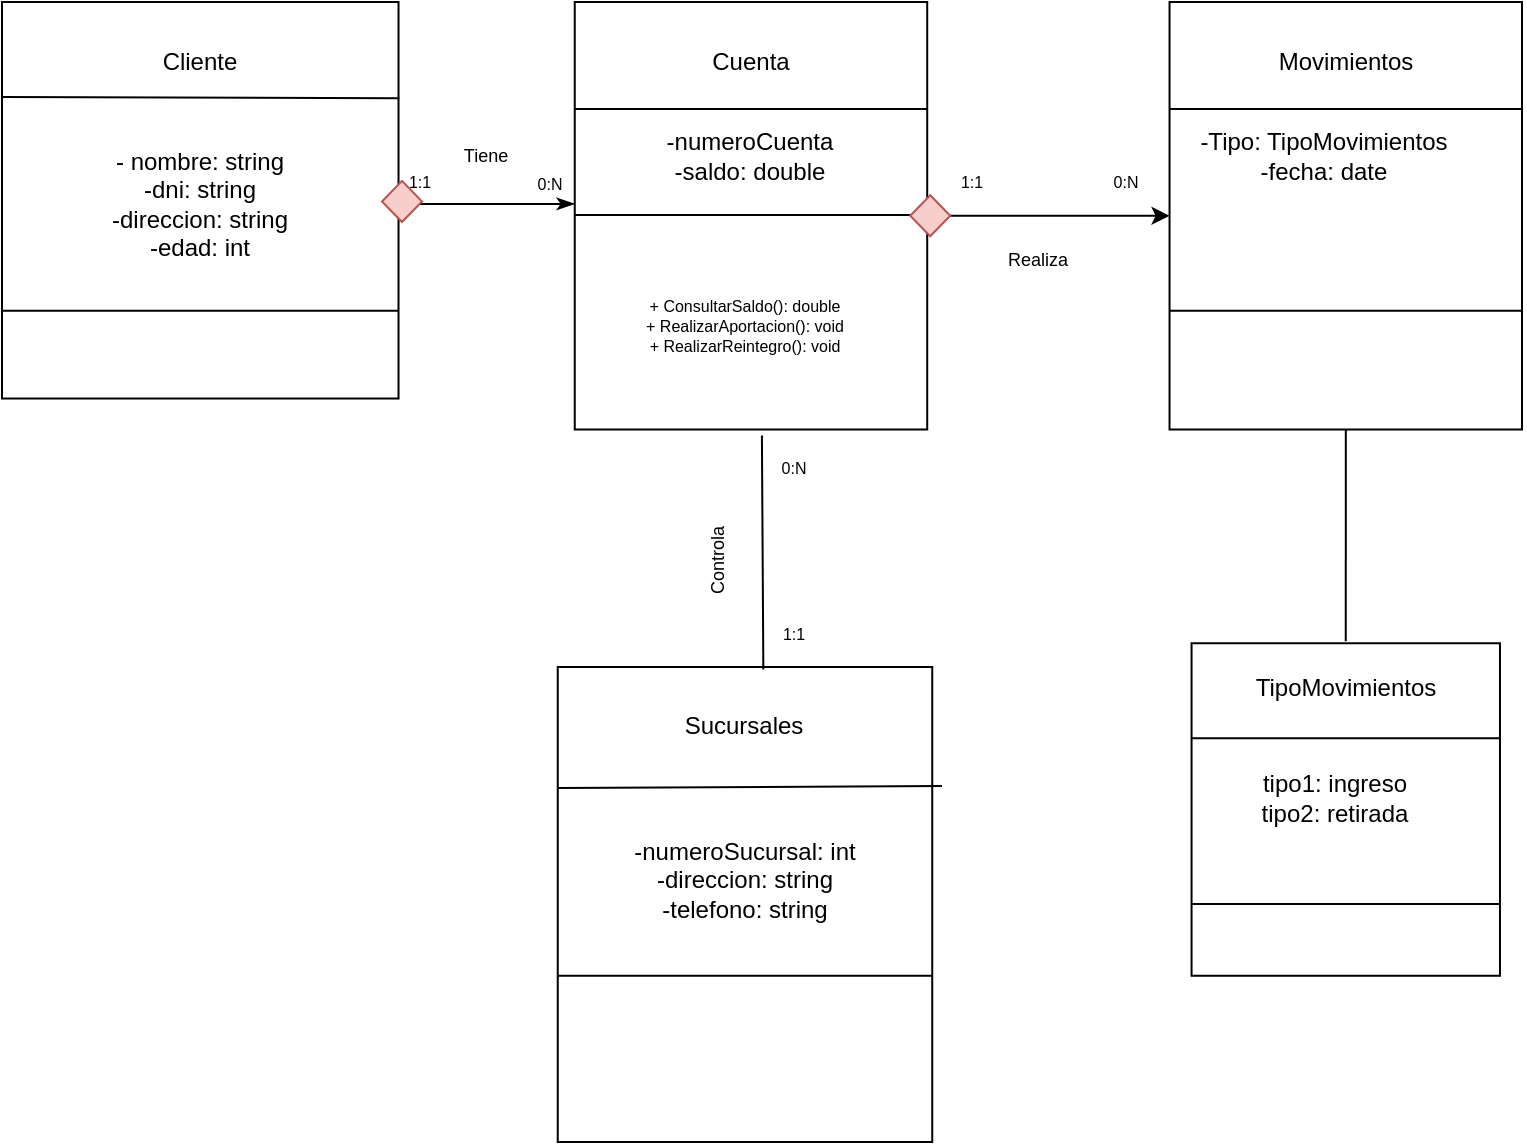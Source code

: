 <mxfile version="24.2.2" type="device">
  <diagram name="Página-1" id="WZkVkD7mHslOJt-P-u7W">
    <mxGraphModel dx="366" dy="599" grid="1" gridSize="10" guides="1" tooltips="1" connect="1" arrows="1" fold="1" page="1" pageScale="1" pageWidth="827" pageHeight="1169" math="0" shadow="0">
      <root>
        <mxCell id="0" />
        <mxCell id="1" parent="0" />
        <mxCell id="fTcaMBtTEG9GyjC68sPz-65" value="" style="group" parent="1" vertex="1" connectable="0">
          <mxGeometry x="60" y="20" width="760" height="570" as="geometry" />
        </mxCell>
        <mxCell id="fTcaMBtTEG9GyjC68sPz-26" value="" style="endArrow=classicThin;html=1;rounded=0;exitX=1;exitY=0.5;exitDx=0;exitDy=0;endFill=1;" parent="fTcaMBtTEG9GyjC68sPz-65" source="fTcaMBtTEG9GyjC68sPz-4" edge="1">
          <mxGeometry width="50" height="50" relative="1" as="geometry">
            <mxPoint x="209.275" y="237.5" as="sourcePoint" />
            <mxPoint x="286.377" y="100.938" as="targetPoint" />
            <Array as="points" />
          </mxGeometry>
        </mxCell>
        <mxCell id="fTcaMBtTEG9GyjC68sPz-5" value="" style="group" parent="fTcaMBtTEG9GyjC68sPz-65" vertex="1" connectable="0">
          <mxGeometry width="210" height="213.75" as="geometry" />
        </mxCell>
        <mxCell id="qRmiwPRbJu3eMdhFLSko-1" value="" style="whiteSpace=wrap;html=1;aspect=fixed;" parent="fTcaMBtTEG9GyjC68sPz-5" vertex="1">
          <mxGeometry width="198.261" height="198.261" as="geometry" />
        </mxCell>
        <mxCell id="fTcaMBtTEG9GyjC68sPz-1" value="" style="endArrow=none;html=1;rounded=0;exitX=0;exitY=0.333;exitDx=0;exitDy=0;exitPerimeter=0;entryX=1.002;entryY=0.336;entryDx=0;entryDy=0;entryPerimeter=0;" parent="fTcaMBtTEG9GyjC68sPz-5" edge="1">
          <mxGeometry width="50" height="50" relative="1" as="geometry">
            <mxPoint y="47.5" as="sourcePoint" />
            <mxPoint x="198.657" y="48.141" as="targetPoint" />
          </mxGeometry>
        </mxCell>
        <mxCell id="fTcaMBtTEG9GyjC68sPz-2" value="" style="endArrow=none;html=1;rounded=0;exitX=0;exitY=0.333;exitDx=0;exitDy=0;exitPerimeter=0;entryX=1.002;entryY=0.336;entryDx=0;entryDy=0;entryPerimeter=0;" parent="fTcaMBtTEG9GyjC68sPz-5" edge="1">
          <mxGeometry width="50" height="50" relative="1" as="geometry">
            <mxPoint y="154.375" as="sourcePoint" />
            <mxPoint x="198.261" y="154.375" as="targetPoint" />
          </mxGeometry>
        </mxCell>
        <mxCell id="fTcaMBtTEG9GyjC68sPz-3" value="Cliente" style="text;html=1;align=center;verticalAlign=middle;whiteSpace=wrap;rounded=0;" parent="fTcaMBtTEG9GyjC68sPz-5" vertex="1">
          <mxGeometry x="66.087" y="11.875" width="66.087" height="35.625" as="geometry" />
        </mxCell>
        <mxCell id="fTcaMBtTEG9GyjC68sPz-4" value="- nombre: string&lt;div&gt;-dni: string&lt;/div&gt;&lt;div&gt;-direccion: string&lt;/div&gt;&lt;div&gt;-edad: int&lt;/div&gt;" style="text;html=1;align=center;verticalAlign=middle;whiteSpace=wrap;rounded=0;" parent="fTcaMBtTEG9GyjC68sPz-5" vertex="1">
          <mxGeometry y="83.125" width="198.261" height="35.625" as="geometry" />
        </mxCell>
        <mxCell id="nJ3eeGPAx8a_e9oojwPn-1" value="" style="rhombus;whiteSpace=wrap;html=1;fillColor=#f8cecc;strokeColor=#b85450;" parent="fTcaMBtTEG9GyjC68sPz-5" vertex="1">
          <mxGeometry x="190" y="89.44" width="20" height="20.56" as="geometry" />
        </mxCell>
        <mxCell id="fTcaMBtTEG9GyjC68sPz-14" value="" style="rounded=0;whiteSpace=wrap;html=1;" parent="fTcaMBtTEG9GyjC68sPz-65" vertex="1">
          <mxGeometry x="277.874" y="332.5" width="187.246" height="237.5" as="geometry" />
        </mxCell>
        <mxCell id="fTcaMBtTEG9GyjC68sPz-15" value="" style="endArrow=none;html=1;rounded=0;" parent="fTcaMBtTEG9GyjC68sPz-65" edge="1">
          <mxGeometry width="50" height="50" relative="1" as="geometry">
            <mxPoint x="277.874" y="393.062" as="sourcePoint" />
            <mxPoint x="470" y="392" as="targetPoint" />
          </mxGeometry>
        </mxCell>
        <mxCell id="fTcaMBtTEG9GyjC68sPz-23" value="Sucursales" style="text;html=1;align=center;verticalAlign=middle;whiteSpace=wrap;rounded=0;" parent="fTcaMBtTEG9GyjC68sPz-65" vertex="1">
          <mxGeometry x="338.453" y="344.375" width="66.087" height="35.625" as="geometry" />
        </mxCell>
        <mxCell id="fTcaMBtTEG9GyjC68sPz-24" value="-numeroSucursal: int&lt;div&gt;-direccion: string&lt;/div&gt;&lt;div&gt;-telefono: string&lt;/div&gt;" style="text;html=1;align=center;verticalAlign=middle;whiteSpace=wrap;rounded=0;" parent="fTcaMBtTEG9GyjC68sPz-65" vertex="1">
          <mxGeometry x="289.285" y="403.75" width="164.821" height="71.25" as="geometry" />
        </mxCell>
        <mxCell id="fTcaMBtTEG9GyjC68sPz-25" value="" style="endArrow=none;html=1;rounded=0;entryX=1;entryY=0.75;entryDx=0;entryDy=0;" parent="fTcaMBtTEG9GyjC68sPz-65" edge="1">
          <mxGeometry width="50" height="50" relative="1" as="geometry">
            <mxPoint x="277.874" y="486.875" as="sourcePoint" />
            <mxPoint x="465.12" y="486.875" as="targetPoint" />
          </mxGeometry>
        </mxCell>
        <mxCell id="fTcaMBtTEG9GyjC68sPz-37" value="" style="endArrow=none;html=1;rounded=0;entryX=0.531;entryY=1.014;entryDx=0;entryDy=0;entryPerimeter=0;exitX=0.549;exitY=0.005;exitDx=0;exitDy=0;exitPerimeter=0;" parent="fTcaMBtTEG9GyjC68sPz-65" source="fTcaMBtTEG9GyjC68sPz-14" target="fTcaMBtTEG9GyjC68sPz-6" edge="1">
          <mxGeometry width="50" height="50" relative="1" as="geometry">
            <mxPoint x="341.449" y="285" as="sourcePoint" />
            <mxPoint x="396.522" y="225.625" as="targetPoint" />
          </mxGeometry>
        </mxCell>
        <mxCell id="fTcaMBtTEG9GyjC68sPz-38" value="&lt;font style=&quot;font-size: 8px;&quot;&gt;1:1&lt;/font&gt;" style="text;html=1;align=center;verticalAlign=middle;whiteSpace=wrap;rounded=0;" parent="fTcaMBtTEG9GyjC68sPz-65" vertex="1">
          <mxGeometry x="363.478" y="296.875" width="66.087" height="35.625" as="geometry" />
        </mxCell>
        <mxCell id="fTcaMBtTEG9GyjC68sPz-39" value="&lt;font style=&quot;font-size: 8px;&quot;&gt;0:N&lt;/font&gt;" style="text;html=1;align=center;verticalAlign=middle;whiteSpace=wrap;rounded=0;" parent="fTcaMBtTEG9GyjC68sPz-65" vertex="1">
          <mxGeometry x="363.478" y="213.75" width="66.087" height="35.625" as="geometry" />
        </mxCell>
        <mxCell id="fTcaMBtTEG9GyjC68sPz-6" value="" style="rounded=0;whiteSpace=wrap;html=1;" parent="fTcaMBtTEG9GyjC68sPz-65" vertex="1">
          <mxGeometry x="286.377" width="176.232" height="213.75" as="geometry" />
        </mxCell>
        <mxCell id="fTcaMBtTEG9GyjC68sPz-7" value="" style="endArrow=none;html=1;rounded=0;exitX=0;exitY=0.25;exitDx=0;exitDy=0;entryX=1;entryY=0.25;entryDx=0;entryDy=0;" parent="fTcaMBtTEG9GyjC68sPz-65" source="fTcaMBtTEG9GyjC68sPz-6" target="fTcaMBtTEG9GyjC68sPz-6" edge="1">
          <mxGeometry width="50" height="50" relative="1" as="geometry">
            <mxPoint x="330.435" y="106.875" as="sourcePoint" />
            <mxPoint x="473.623" y="61.75" as="targetPoint" />
          </mxGeometry>
        </mxCell>
        <mxCell id="fTcaMBtTEG9GyjC68sPz-8" value="" style="endArrow=none;html=1;rounded=0;exitX=0;exitY=0.25;exitDx=0;exitDy=0;entryX=1;entryY=0.25;entryDx=0;entryDy=0;" parent="fTcaMBtTEG9GyjC68sPz-65" edge="1">
          <mxGeometry width="50" height="50" relative="1" as="geometry">
            <mxPoint x="286.377" y="106.531" as="sourcePoint" />
            <mxPoint x="462.609" y="106.531" as="targetPoint" />
          </mxGeometry>
        </mxCell>
        <mxCell id="fTcaMBtTEG9GyjC68sPz-9" value="Cuenta" style="text;html=1;align=center;verticalAlign=middle;whiteSpace=wrap;rounded=0;" parent="fTcaMBtTEG9GyjC68sPz-65" vertex="1">
          <mxGeometry x="324.928" y="11.875" width="99.13" height="35.625" as="geometry" />
        </mxCell>
        <mxCell id="fTcaMBtTEG9GyjC68sPz-10" value="&lt;div&gt;-numeroCuenta&lt;/div&gt;-saldo: double" style="text;html=1;align=center;verticalAlign=middle;whiteSpace=wrap;rounded=0;" parent="fTcaMBtTEG9GyjC68sPz-65" vertex="1">
          <mxGeometry x="275.362" y="59.375" width="198.261" height="35.625" as="geometry" />
        </mxCell>
        <mxCell id="fTcaMBtTEG9GyjC68sPz-12" value="&lt;font style=&quot;font-size: 8px;&quot;&gt;+ ConsultarSaldo(): double&lt;/font&gt;&lt;div style=&quot;font-size: 8px;&quot;&gt;&lt;font style=&quot;font-size: 8px;&quot;&gt;+ RealizarAportacion(): void&lt;/font&gt;&lt;/div&gt;&lt;div style=&quot;font-size: 8px;&quot;&gt;&lt;font style=&quot;font-size: 8px;&quot;&gt;+ RealizarReintegro(): void&lt;/font&gt;&lt;/div&gt;" style="text;html=1;align=center;verticalAlign=middle;whiteSpace=wrap;rounded=0;" parent="fTcaMBtTEG9GyjC68sPz-65" vertex="1">
          <mxGeometry x="311.115" y="95" width="121.159" height="130.625" as="geometry" />
        </mxCell>
        <mxCell id="fTcaMBtTEG9GyjC68sPz-27" value="&lt;font style=&quot;font-size: 8px;&quot;&gt;0:N&lt;/font&gt;" style="text;html=1;align=center;verticalAlign=middle;whiteSpace=wrap;rounded=0;fontSize=6;" parent="fTcaMBtTEG9GyjC68sPz-65" vertex="1">
          <mxGeometry x="250" y="71.25" width="48.41" height="38.75" as="geometry" />
        </mxCell>
        <mxCell id="fTcaMBtTEG9GyjC68sPz-58" style="edgeStyle=orthogonalEdgeStyle;rounded=0;orthogonalLoop=1;jettySize=auto;html=1;exitX=0;exitY=0.5;exitDx=0;exitDy=0;entryX=1;entryY=0.5;entryDx=0;entryDy=0;endArrow=none;endFill=0;startArrow=classic;startFill=1;" parent="fTcaMBtTEG9GyjC68sPz-65" source="fTcaMBtTEG9GyjC68sPz-43" target="fTcaMBtTEG9GyjC68sPz-6" edge="1">
          <mxGeometry relative="1" as="geometry" />
        </mxCell>
        <mxCell id="fTcaMBtTEG9GyjC68sPz-43" value="" style="rounded=0;whiteSpace=wrap;html=1;" parent="fTcaMBtTEG9GyjC68sPz-65" vertex="1">
          <mxGeometry x="583.768" width="176.232" height="213.75" as="geometry" />
        </mxCell>
        <mxCell id="fTcaMBtTEG9GyjC68sPz-44" value="" style="endArrow=none;html=1;rounded=0;exitX=0;exitY=0.25;exitDx=0;exitDy=0;entryX=1;entryY=0.25;entryDx=0;entryDy=0;" parent="fTcaMBtTEG9GyjC68sPz-65" source="fTcaMBtTEG9GyjC68sPz-43" target="fTcaMBtTEG9GyjC68sPz-43" edge="1">
          <mxGeometry width="50" height="50" relative="1" as="geometry">
            <mxPoint x="649.855" y="95" as="sourcePoint" />
            <mxPoint x="704.928" y="35.625" as="targetPoint" />
          </mxGeometry>
        </mxCell>
        <mxCell id="fTcaMBtTEG9GyjC68sPz-45" value="" style="endArrow=none;html=1;rounded=0;exitX=0;exitY=0.25;exitDx=0;exitDy=0;entryX=1;entryY=0.25;entryDx=0;entryDy=0;" parent="fTcaMBtTEG9GyjC68sPz-65" edge="1">
          <mxGeometry width="50" height="50" relative="1" as="geometry">
            <mxPoint x="583.768" y="154.375" as="sourcePoint" />
            <mxPoint x="760" y="154.375" as="targetPoint" />
          </mxGeometry>
        </mxCell>
        <mxCell id="fTcaMBtTEG9GyjC68sPz-46" value="Movimientos" style="text;html=1;align=center;verticalAlign=middle;whiteSpace=wrap;rounded=0;" parent="fTcaMBtTEG9GyjC68sPz-65" vertex="1">
          <mxGeometry x="638.841" y="11.875" width="66.087" height="35.625" as="geometry" />
        </mxCell>
        <mxCell id="fTcaMBtTEG9GyjC68sPz-47" value="-Tipo: TipoMovimientos&lt;div&gt;&lt;/div&gt;&lt;div&gt;-fecha: date&lt;/div&gt;" style="text;html=1;align=center;verticalAlign=middle;whiteSpace=wrap;rounded=0;" parent="fTcaMBtTEG9GyjC68sPz-65" vertex="1">
          <mxGeometry x="561.739" y="59.375" width="198.261" height="35.625" as="geometry" />
        </mxCell>
        <mxCell id="fTcaMBtTEG9GyjC68sPz-55" value="" style="group" parent="fTcaMBtTEG9GyjC68sPz-65" vertex="1" connectable="0">
          <mxGeometry x="594.783" y="320.625" width="154.203" height="166.25" as="geometry" />
        </mxCell>
        <mxCell id="fTcaMBtTEG9GyjC68sPz-48" value="" style="rounded=0;whiteSpace=wrap;html=1;" parent="fTcaMBtTEG9GyjC68sPz-55" vertex="1">
          <mxGeometry width="154.203" height="166.25" as="geometry" />
        </mxCell>
        <mxCell id="fTcaMBtTEG9GyjC68sPz-49" value="" style="endArrow=none;html=1;rounded=0;entryX=0;entryY=0.25;entryDx=0;entryDy=0;exitX=1;exitY=0.25;exitDx=0;exitDy=0;" parent="fTcaMBtTEG9GyjC68sPz-55" edge="1">
          <mxGeometry width="50" height="50" relative="1" as="geometry">
            <mxPoint x="154.203" y="47.5" as="sourcePoint" />
            <mxPoint y="47.5" as="targetPoint" />
          </mxGeometry>
        </mxCell>
        <mxCell id="fTcaMBtTEG9GyjC68sPz-50" value="TipoMovimientos&lt;div&gt;&lt;br&gt;&lt;/div&gt;" style="text;html=1;align=center;verticalAlign=middle;whiteSpace=wrap;rounded=0;" parent="fTcaMBtTEG9GyjC68sPz-55" vertex="1">
          <mxGeometry x="44.058" y="11.875" width="66.087" height="35.625" as="geometry" />
        </mxCell>
        <mxCell id="fTcaMBtTEG9GyjC68sPz-53" value="" style="endArrow=none;html=1;rounded=0;entryX=0;entryY=0.25;entryDx=0;entryDy=0;exitX=1;exitY=0.25;exitDx=0;exitDy=0;" parent="fTcaMBtTEG9GyjC68sPz-55" edge="1">
          <mxGeometry width="50" height="50" relative="1" as="geometry">
            <mxPoint x="154.203" y="130.423" as="sourcePoint" />
            <mxPoint y="130.423" as="targetPoint" />
          </mxGeometry>
        </mxCell>
        <mxCell id="fTcaMBtTEG9GyjC68sPz-54" value="tipo1: ingreso&lt;div&gt;tipo2: retirada&lt;/div&gt;" style="text;html=1;align=center;verticalAlign=middle;whiteSpace=wrap;rounded=0;" parent="fTcaMBtTEG9GyjC68sPz-55" vertex="1">
          <mxGeometry y="59.375" width="143.188" height="35.625" as="geometry" />
        </mxCell>
        <mxCell id="fTcaMBtTEG9GyjC68sPz-57" value="" style="endArrow=none;html=1;rounded=0;exitX=0.607;exitY=-0.006;exitDx=0;exitDy=0;exitPerimeter=0;" parent="fTcaMBtTEG9GyjC68sPz-65" edge="1">
          <mxGeometry width="50" height="50" relative="1" as="geometry">
            <mxPoint x="671.884" y="319.627" as="sourcePoint" />
            <mxPoint x="671.906" y="213.75" as="targetPoint" />
            <Array as="points" />
          </mxGeometry>
        </mxCell>
        <mxCell id="fTcaMBtTEG9GyjC68sPz-59" value="&lt;font style=&quot;font-size: 8px;&quot;&gt;0:N&lt;/font&gt;" style="text;html=1;align=center;verticalAlign=middle;whiteSpace=wrap;rounded=0;" parent="fTcaMBtTEG9GyjC68sPz-65" vertex="1">
          <mxGeometry x="528.696" y="71.25" width="66.087" height="35.625" as="geometry" />
        </mxCell>
        <mxCell id="fTcaMBtTEG9GyjC68sPz-60" value="&lt;font style=&quot;font-size: 8px;&quot;&gt;1:1&lt;/font&gt;" style="text;html=1;align=center;verticalAlign=middle;whiteSpace=wrap;rounded=0;" parent="fTcaMBtTEG9GyjC68sPz-65" vertex="1">
          <mxGeometry x="451.594" y="71.25" width="66.087" height="35.625" as="geometry" />
        </mxCell>
        <mxCell id="fTcaMBtTEG9GyjC68sPz-61" value="&lt;font style=&quot;font-size: 9px;&quot;&gt;Realiza&lt;/font&gt;" style="text;html=1;align=center;verticalAlign=middle;whiteSpace=wrap;rounded=0;" parent="fTcaMBtTEG9GyjC68sPz-65" vertex="1">
          <mxGeometry x="484.638" y="110.005" width="66.087" height="35.625" as="geometry" />
        </mxCell>
        <mxCell id="fTcaMBtTEG9GyjC68sPz-63" value="Controla" style="text;html=1;align=center;verticalAlign=middle;whiteSpace=wrap;rounded=0;rotation=-90;fontSize=9;" parent="fTcaMBtTEG9GyjC68sPz-65" vertex="1">
          <mxGeometry x="324.928" y="261.25" width="66.087" height="35.625" as="geometry" />
        </mxCell>
        <mxCell id="fTcaMBtTEG9GyjC68sPz-64" value="Tiene" style="text;html=1;align=center;verticalAlign=middle;whiteSpace=wrap;rounded=0;fontSize=9;" parent="fTcaMBtTEG9GyjC68sPz-65" vertex="1">
          <mxGeometry x="209.275" y="59.375" width="66.087" height="35.625" as="geometry" />
        </mxCell>
        <mxCell id="fTcaMBtTEG9GyjC68sPz-36" value="&lt;font style=&quot;font-size: 8px;&quot;&gt;1:1&lt;/font&gt;" style="text;html=1;align=center;verticalAlign=middle;whiteSpace=wrap;rounded=0;" parent="fTcaMBtTEG9GyjC68sPz-65" vertex="1">
          <mxGeometry x="176.232" y="71.25" width="66.087" height="35.625" as="geometry" />
        </mxCell>
        <mxCell id="nJ3eeGPAx8a_e9oojwPn-2" value="" style="rhombus;whiteSpace=wrap;html=1;fillColor=#f8cecc;strokeColor=#b85450;" parent="fTcaMBtTEG9GyjC68sPz-65" vertex="1">
          <mxGeometry x="454.11" y="96.6" width="20" height="20.56" as="geometry" />
        </mxCell>
      </root>
    </mxGraphModel>
  </diagram>
</mxfile>
